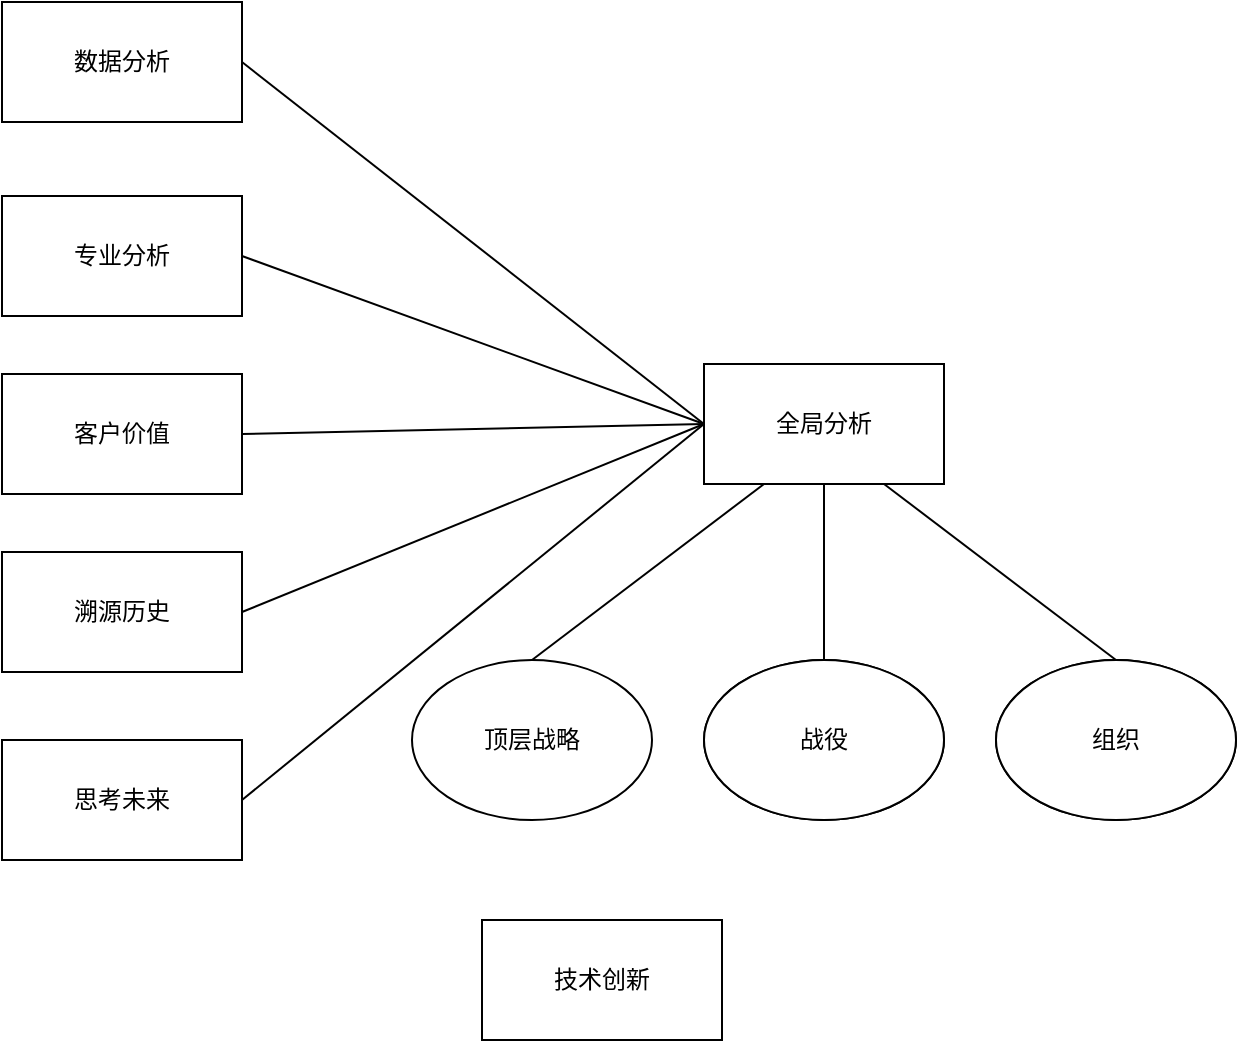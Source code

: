 <mxfile version="17.1.5" type="github">
  <diagram id="NTPpFwwgIi6wxOLBwHC-" name="Page-1">
    <mxGraphModel dx="918" dy="483" grid="0" gridSize="10" guides="1" tooltips="1" connect="1" arrows="1" fold="1" page="1" pageScale="1" pageWidth="827" pageHeight="1169" math="0" shadow="0">
      <root>
        <mxCell id="0" />
        <mxCell id="1" parent="0" />
        <mxCell id="Ci2DcF4X24VR3MMV8Qby-15" style="edgeStyle=none;rounded=0;orthogonalLoop=1;jettySize=auto;html=1;exitX=0.25;exitY=1;exitDx=0;exitDy=0;entryX=0.5;entryY=0;entryDx=0;entryDy=0;endArrow=none;endFill=0;" edge="1" parent="1" source="Ci2DcF4X24VR3MMV8Qby-1" target="Ci2DcF4X24VR3MMV8Qby-12">
          <mxGeometry relative="1" as="geometry" />
        </mxCell>
        <mxCell id="Ci2DcF4X24VR3MMV8Qby-16" style="edgeStyle=none;rounded=0;orthogonalLoop=1;jettySize=auto;html=1;entryX=0.5;entryY=0;entryDx=0;entryDy=0;endArrow=none;endFill=0;" edge="1" parent="1" source="Ci2DcF4X24VR3MMV8Qby-1" target="Ci2DcF4X24VR3MMV8Qby-13">
          <mxGeometry relative="1" as="geometry" />
        </mxCell>
        <mxCell id="Ci2DcF4X24VR3MMV8Qby-17" style="edgeStyle=none;rounded=0;orthogonalLoop=1;jettySize=auto;html=1;exitX=0.75;exitY=1;exitDx=0;exitDy=0;entryX=0.5;entryY=0;entryDx=0;entryDy=0;endArrow=none;endFill=0;" edge="1" parent="1" source="Ci2DcF4X24VR3MMV8Qby-1" target="Ci2DcF4X24VR3MMV8Qby-14">
          <mxGeometry relative="1" as="geometry" />
        </mxCell>
        <mxCell id="Ci2DcF4X24VR3MMV8Qby-1" value="全局分析" style="rounded=0;whiteSpace=wrap;html=1;" vertex="1" parent="1">
          <mxGeometry x="391" y="209" width="120" height="60" as="geometry" />
        </mxCell>
        <mxCell id="Ci2DcF4X24VR3MMV8Qby-7" style="rounded=0;orthogonalLoop=1;jettySize=auto;html=1;exitX=1;exitY=0.5;exitDx=0;exitDy=0;entryX=0;entryY=0.5;entryDx=0;entryDy=0;endArrow=none;endFill=0;" edge="1" parent="1" source="Ci2DcF4X24VR3MMV8Qby-2" target="Ci2DcF4X24VR3MMV8Qby-1">
          <mxGeometry relative="1" as="geometry" />
        </mxCell>
        <mxCell id="Ci2DcF4X24VR3MMV8Qby-2" value="数据分析" style="rounded=0;whiteSpace=wrap;html=1;" vertex="1" parent="1">
          <mxGeometry x="40" y="28" width="120" height="60" as="geometry" />
        </mxCell>
        <mxCell id="Ci2DcF4X24VR3MMV8Qby-8" style="edgeStyle=none;rounded=0;orthogonalLoop=1;jettySize=auto;html=1;exitX=1;exitY=0.5;exitDx=0;exitDy=0;entryX=0;entryY=0.5;entryDx=0;entryDy=0;endArrow=none;endFill=0;" edge="1" parent="1" source="Ci2DcF4X24VR3MMV8Qby-3" target="Ci2DcF4X24VR3MMV8Qby-1">
          <mxGeometry relative="1" as="geometry" />
        </mxCell>
        <mxCell id="Ci2DcF4X24VR3MMV8Qby-3" value="专业分析" style="rounded=0;whiteSpace=wrap;html=1;" vertex="1" parent="1">
          <mxGeometry x="40" y="125" width="120" height="60" as="geometry" />
        </mxCell>
        <mxCell id="Ci2DcF4X24VR3MMV8Qby-9" style="edgeStyle=none;rounded=0;orthogonalLoop=1;jettySize=auto;html=1;exitX=1;exitY=0.5;exitDx=0;exitDy=0;endArrow=none;endFill=0;" edge="1" parent="1" source="Ci2DcF4X24VR3MMV8Qby-4">
          <mxGeometry relative="1" as="geometry">
            <mxPoint x="391" y="239" as="targetPoint" />
          </mxGeometry>
        </mxCell>
        <mxCell id="Ci2DcF4X24VR3MMV8Qby-4" value="客户价值" style="rounded=0;whiteSpace=wrap;html=1;" vertex="1" parent="1">
          <mxGeometry x="40" y="214" width="120" height="60" as="geometry" />
        </mxCell>
        <mxCell id="Ci2DcF4X24VR3MMV8Qby-10" style="edgeStyle=none;rounded=0;orthogonalLoop=1;jettySize=auto;html=1;entryX=0;entryY=0.5;entryDx=0;entryDy=0;endArrow=none;endFill=0;exitX=1;exitY=0.5;exitDx=0;exitDy=0;" edge="1" parent="1" source="Ci2DcF4X24VR3MMV8Qby-5" target="Ci2DcF4X24VR3MMV8Qby-1">
          <mxGeometry relative="1" as="geometry" />
        </mxCell>
        <mxCell id="Ci2DcF4X24VR3MMV8Qby-5" value="溯源历史" style="rounded=0;whiteSpace=wrap;html=1;" vertex="1" parent="1">
          <mxGeometry x="40" y="303" width="120" height="60" as="geometry" />
        </mxCell>
        <mxCell id="Ci2DcF4X24VR3MMV8Qby-11" style="edgeStyle=none;rounded=0;orthogonalLoop=1;jettySize=auto;html=1;exitX=1;exitY=0.5;exitDx=0;exitDy=0;entryX=0;entryY=0.5;entryDx=0;entryDy=0;endArrow=none;endFill=0;" edge="1" parent="1" source="Ci2DcF4X24VR3MMV8Qby-6" target="Ci2DcF4X24VR3MMV8Qby-1">
          <mxGeometry relative="1" as="geometry" />
        </mxCell>
        <mxCell id="Ci2DcF4X24VR3MMV8Qby-6" value="思考未来" style="rounded=0;whiteSpace=wrap;html=1;" vertex="1" parent="1">
          <mxGeometry x="40" y="397" width="120" height="60" as="geometry" />
        </mxCell>
        <mxCell id="Ci2DcF4X24VR3MMV8Qby-12" value="顶层战略" style="ellipse;whiteSpace=wrap;html=1;" vertex="1" parent="1">
          <mxGeometry x="245" y="357" width="120" height="80" as="geometry" />
        </mxCell>
        <mxCell id="Ci2DcF4X24VR3MMV8Qby-13" value="战役" style="ellipse;whiteSpace=wrap;html=1;" vertex="1" parent="1">
          <mxGeometry x="391" y="357" width="120" height="80" as="geometry" />
        </mxCell>
        <mxCell id="Ci2DcF4X24VR3MMV8Qby-14" value="组织" style="ellipse;whiteSpace=wrap;html=1;" vertex="1" parent="1">
          <mxGeometry x="537" y="357" width="120" height="80" as="geometry" />
        </mxCell>
        <mxCell id="Ci2DcF4X24VR3MMV8Qby-18" value="组织" style="ellipse;whiteSpace=wrap;html=1;" vertex="1" parent="1">
          <mxGeometry x="537" y="357" width="120" height="80" as="geometry" />
        </mxCell>
        <mxCell id="Ci2DcF4X24VR3MMV8Qby-19" value="战役" style="ellipse;whiteSpace=wrap;html=1;" vertex="1" parent="1">
          <mxGeometry x="391" y="357" width="120" height="80" as="geometry" />
        </mxCell>
        <mxCell id="Ci2DcF4X24VR3MMV8Qby-20" value="技术创新" style="rounded=0;whiteSpace=wrap;html=1;" vertex="1" parent="1">
          <mxGeometry x="280" y="487" width="120" height="60" as="geometry" />
        </mxCell>
      </root>
    </mxGraphModel>
  </diagram>
</mxfile>
